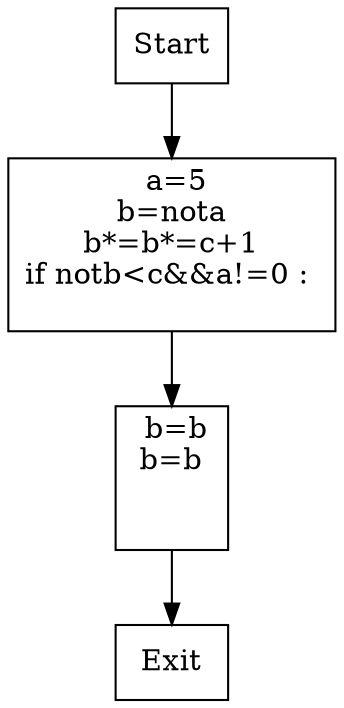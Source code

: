 digraph g {
  "block0" [label="Exit", shape="rectangle"];
  "block1" [label=" b=b
b=b

 ", shape="rectangle"];
  "block2" -> "block1";
  "block1" -> "block0";
  "block2" [label=" a=5
b=nota
b*=b*=c+1
if notb<c&&a!=0 : 
 ", shape="rectangle"];
  "block3" [label="Start", shape="rectangle"];
  "block3" -> "block2";
}
